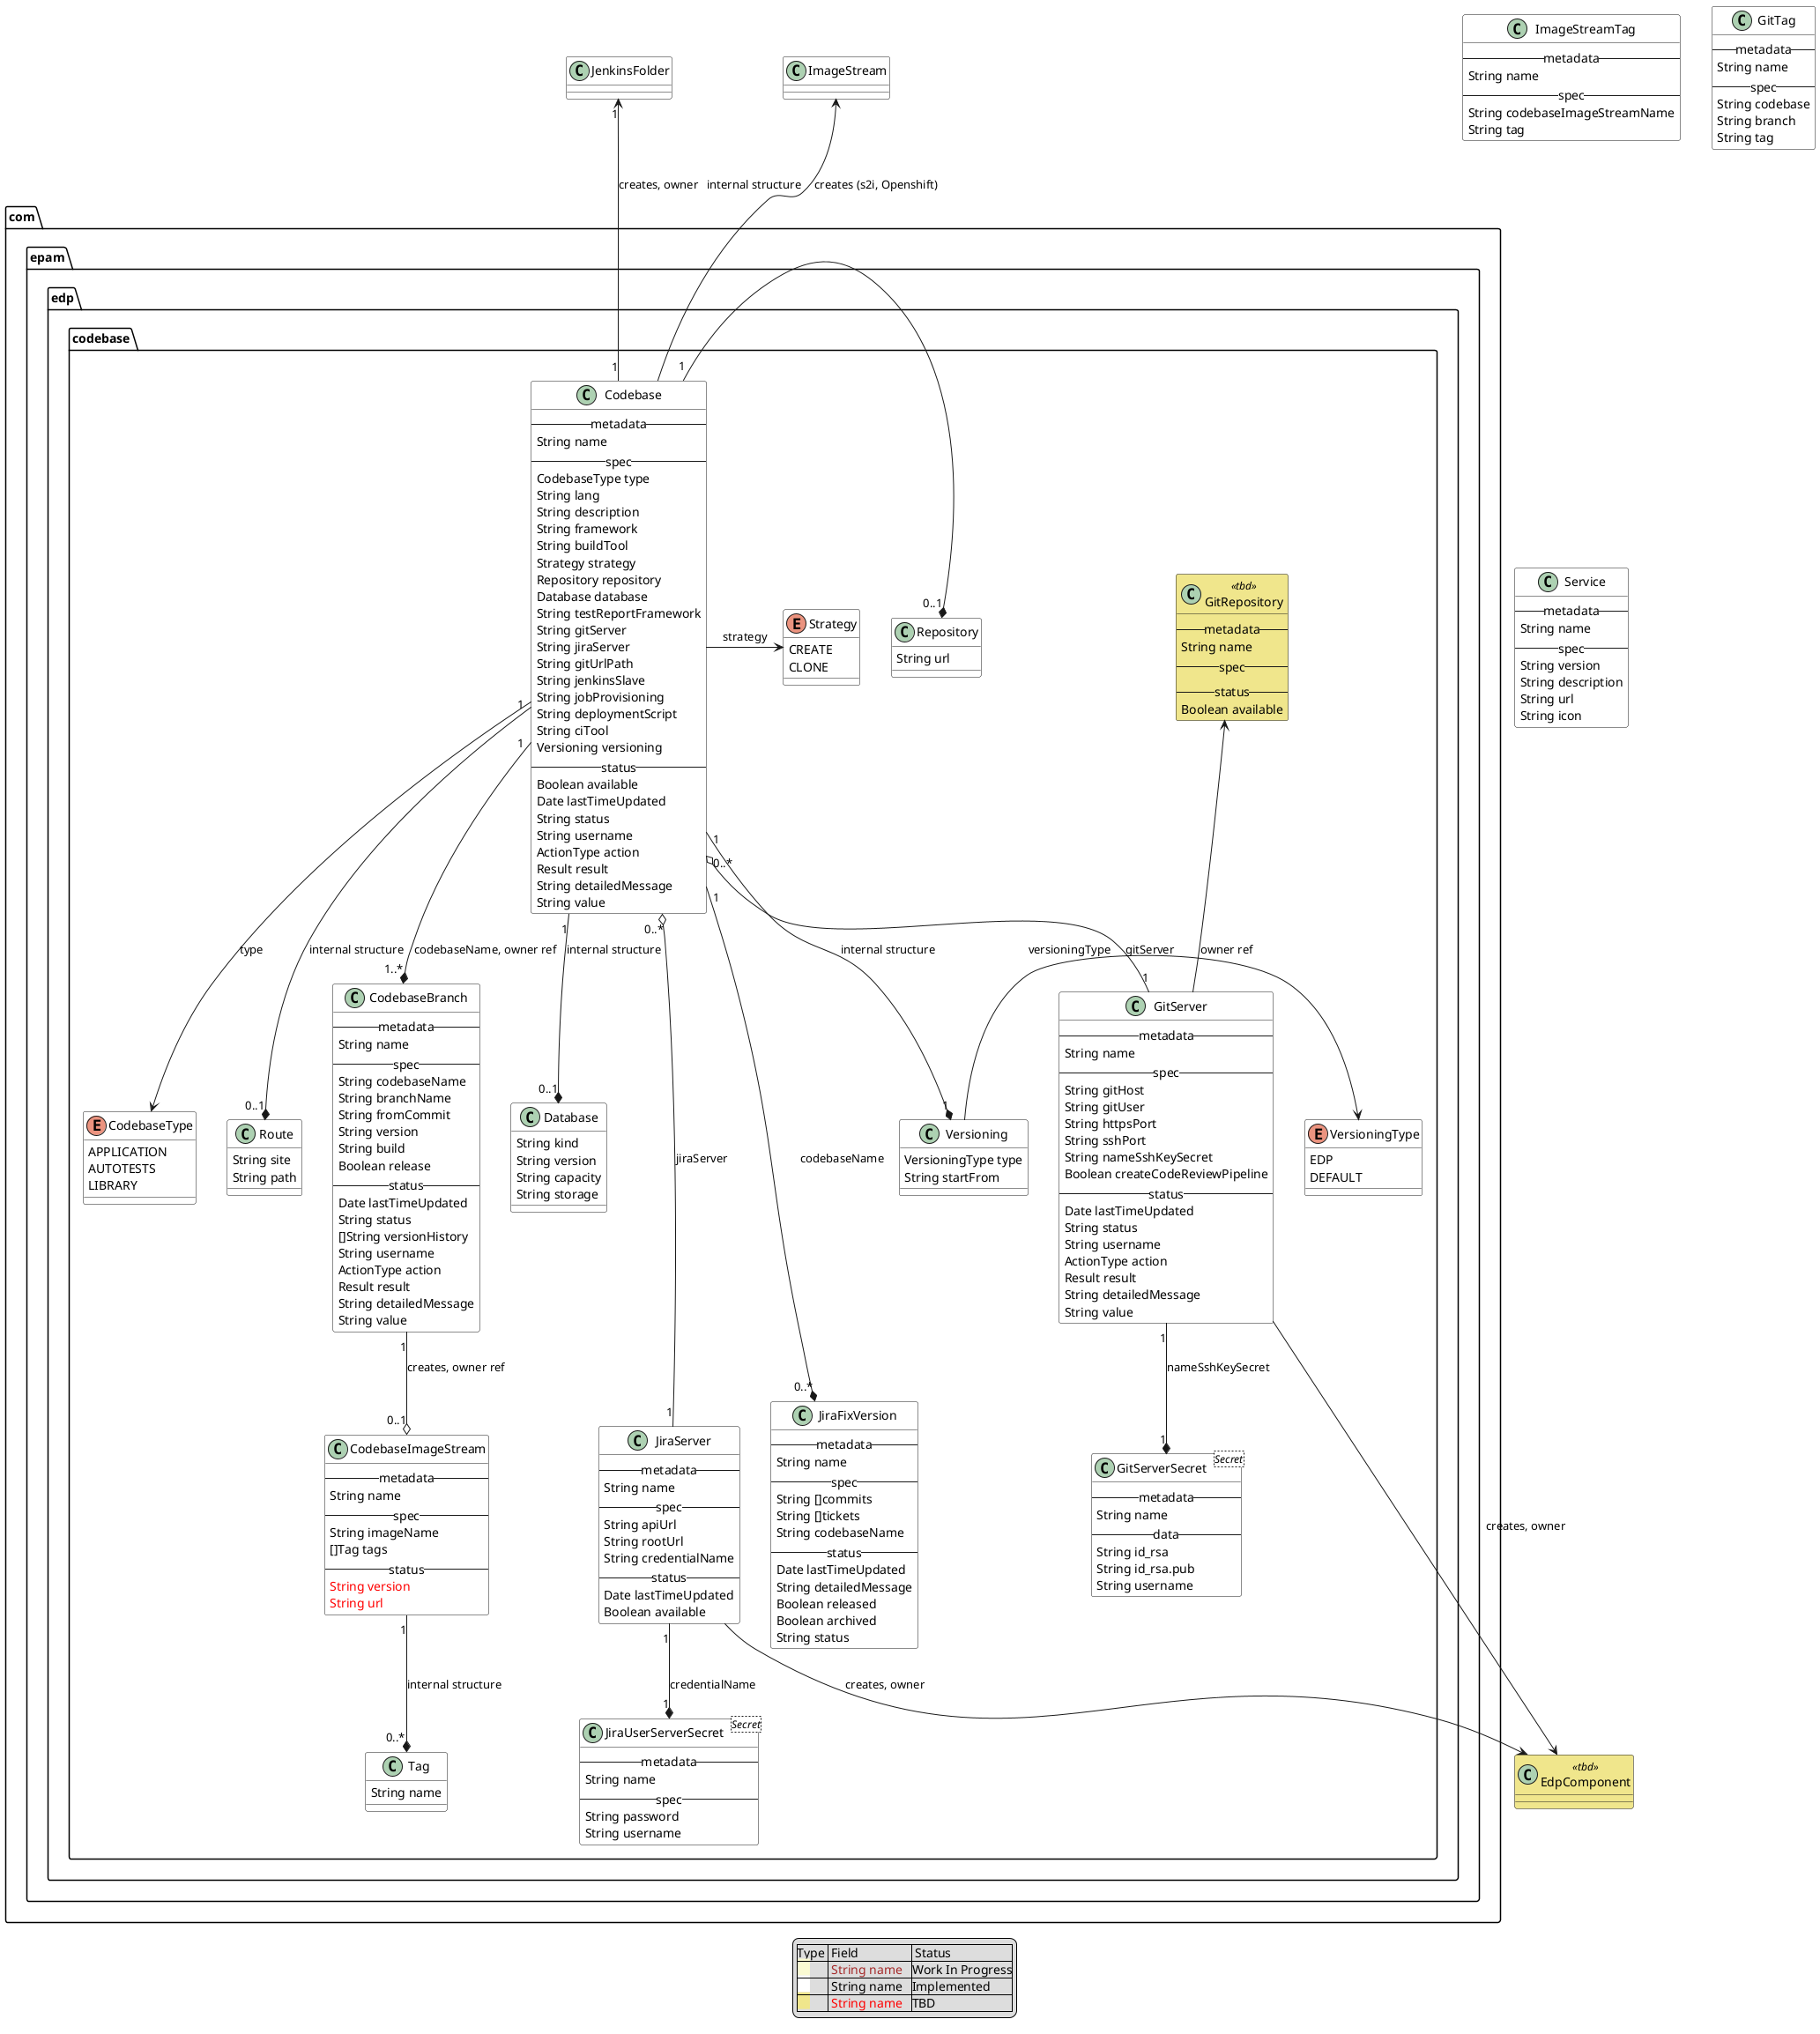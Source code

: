 @startuml

skinparam class {
    BackgroundColor #white
	BackgroundColor<<wip>> LightGoldenRodYellow
	BackgroundColor<<tbd>> Khaki
}

package com.epam.edp.codebase {

  class Codebase {
    -- metadata --
        String name
    -- spec --
        CodebaseType type
        String lang
        String description
        String framework
        String buildTool
        Strategy strategy
        Repository repository
        Database database
        String testReportFramework
        String gitServer
        String jiraServer
        String gitUrlPath
        String jenkinsSlave
        String jobProvisioning
        String deploymentScript
        String ciTool
        Versioning versioning
    -- status --
        Boolean available
        Date lastTimeUpdated
        String status
        String username
        ActionType action
        Result result
        String detailedMessage
        String value
  }

  Codebase -> Strategy : strategy
  enum Strategy {
    CREATE
    CLONE
  }

  Codebase --> CodebaseType : type
  enum CodebaseType {
    APPLICATION
    AUTOTESTS
    LIBRARY
  }

  Versioning -> VersioningType : versioningType
    enum VersioningType {
      EDP
      DEFAULT
  }

  Codebase "1" -r-* "0..1" Repository : internal structure
  class Repository {
    String url
  }

  Codebase "1" --* "1" Versioning : internal structure
    class Versioning {
     VersioningType type
     String startFrom
  }

  Codebase "1" --* "0..1" Route : internal structure
  class Route {
    String site
    String path
  }

  Codebase "1" --* "0..1" Database : internal structure
  class Database {
    String kind
    String version
    String capacity
    String storage
  }

  Codebase "1" --* "1..*" CodebaseBranch : codebaseName, owner ref
  class CodebaseBranch {
    -- metadata --
        String name
    -- spec --
        String codebaseName
        String branchName
        String fromCommit
        String version
        String build
        Boolean release
    -- status --
        Date lastTimeUpdated
        String status
        []String versionHistory
        String username
        ActionType action
        Result result
        String detailedMessage
        String value
  }

  CodebaseBranch "1" --o "0..1" CodebaseImageStream : creates, owner ref
  class CodebaseImageStream {
    -- metadata --
        String name
    -- spec --
        String imageName
        []Tag tags
    -- status --
        <color red>String version</color>
        <color red>String url</color>
  }

  CodebaseImageStream "1" --* "0..*" Tag : internal structure
  class Tag {
    String name
  }

  Codebase "0..*" o-- "1" GitServer : gitServer
  class GitServer {
    -- metadata --
        String name
    -- spec --
        String gitHost
        String gitUser
        String httpsPort
        String sshPort
        String nameSshKeySecret
        Boolean createCodeReviewPipeline
    -- status --
        Date lastTimeUpdated
        String status
        String username
        ActionType action
        Result result
        String detailedMessage
        String value
  }

  GitServer "1" --* "1" GitServerSecret : nameSshKeySecret
  class GitServerSecret <Secret> {
    -- metadata --
      String name
    -- data --
      String id_rsa
      String id_rsa.pub
      String username
  }

  GitRepository <-- GitServer : owner ref
  class GitRepository <<tbd>> {
    -- metadata --
        String name
    -- spec --
    -- status --
        Boolean available
  }

  Codebase "0..*" o--- "1" JiraServer : jiraServer
  class JiraServer {
    -- metadata --
    String name
    -- spec --
    String apiUrl
    String rootUrl
    String credentialName
    -- status --
    Date lastTimeUpdated
    Boolean available
  }

  Codebase "1" ---* "0..*" JiraFixVersion : codebaseName
  class JiraFixVersion {
    -- metadata --
    String name
    -- spec --
    String []commits
    String []tickets
    String codebaseName
    -- status --
    Date lastTimeUpdated
    String detailedMessage
    Boolean released
    Boolean archived
    String status
    }

  JiraServer "1" --* "1" JiraUserServerSecret : credentialName
  class JiraUserServerSecret <Secret> {
    -- metadata --
       String name
    -- spec --
       String password
       String username
  }
}

class ImageStreamTag {
    -- metadata --
    String name
    -- spec --
    String codebaseImageStreamName
    String tag
}

class GitTag {
    -- metadata --
    String name
    -- spec --
    String codebase
    String branch
    String tag
}

class Service {
    -- metadata --
    String name
    -- spec --
    String version
    String description
    String url
    String icon
}

class EdpComponent <<tbd>> {
}

GitServer --> EdpComponent : creates, owner
JiraServer --> EdpComponent : creates, owner
Codebase -u-> ImageStream : creates (s2i, Openshift)
Codebase "1" -u-> "1" JenkinsFolder : creates, owner

legend
|Type | Field | Status |
|<back:LightGoldenRodYellow>    </back> | <color brown>String name</color>   |Work In Progress|
|<back:white>    </back>| String name  |Implemented |
|<back:Khaki>    </back>| <color red>String name</color>|TBD |
endlegend


@enduml